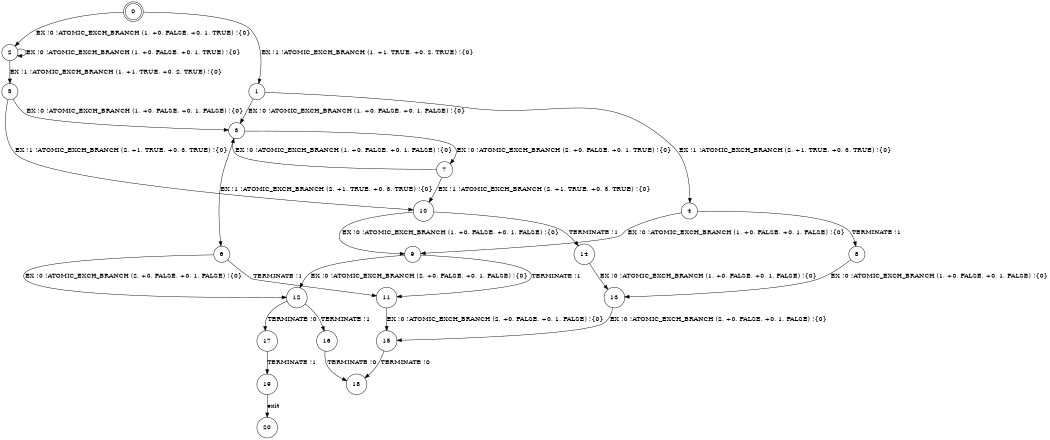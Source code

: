 digraph BCG {
size = "7, 10.5";
center = TRUE;
node [shape = circle];
0 [peripheries = 2];
0 -> 1 [label = "EX !1 !ATOMIC_EXCH_BRANCH (1, +1, TRUE, +0, 2, TRUE) !{0}"];
0 -> 2 [label = "EX !0 !ATOMIC_EXCH_BRANCH (1, +0, FALSE, +0, 1, TRUE) !{0}"];
1 -> 3 [label = "EX !0 !ATOMIC_EXCH_BRANCH (1, +0, FALSE, +0, 1, FALSE) !{0}"];
1 -> 4 [label = "EX !1 !ATOMIC_EXCH_BRANCH (2, +1, TRUE, +0, 3, TRUE) !{0}"];
2 -> 5 [label = "EX !1 !ATOMIC_EXCH_BRANCH (1, +1, TRUE, +0, 2, TRUE) !{0}"];
2 -> 2 [label = "EX !0 !ATOMIC_EXCH_BRANCH (1, +0, FALSE, +0, 1, TRUE) !{0}"];
3 -> 6 [label = "EX !1 !ATOMIC_EXCH_BRANCH (2, +1, TRUE, +0, 3, TRUE) !{0}"];
3 -> 7 [label = "EX !0 !ATOMIC_EXCH_BRANCH (2, +0, FALSE, +0, 1, TRUE) !{0}"];
4 -> 8 [label = "TERMINATE !1"];
4 -> 9 [label = "EX !0 !ATOMIC_EXCH_BRANCH (1, +0, FALSE, +0, 1, FALSE) !{0}"];
5 -> 10 [label = "EX !1 !ATOMIC_EXCH_BRANCH (2, +1, TRUE, +0, 3, TRUE) !{0}"];
5 -> 3 [label = "EX !0 !ATOMIC_EXCH_BRANCH (1, +0, FALSE, +0, 1, FALSE) !{0}"];
6 -> 11 [label = "TERMINATE !1"];
6 -> 12 [label = "EX !0 !ATOMIC_EXCH_BRANCH (2, +0, FALSE, +0, 1, FALSE) !{0}"];
7 -> 10 [label = "EX !1 !ATOMIC_EXCH_BRANCH (2, +1, TRUE, +0, 3, TRUE) !{0}"];
7 -> 3 [label = "EX !0 !ATOMIC_EXCH_BRANCH (1, +0, FALSE, +0, 1, FALSE) !{0}"];
8 -> 13 [label = "EX !0 !ATOMIC_EXCH_BRANCH (1, +0, FALSE, +0, 1, FALSE) !{0}"];
9 -> 11 [label = "TERMINATE !1"];
9 -> 12 [label = "EX !0 !ATOMIC_EXCH_BRANCH (2, +0, FALSE, +0, 1, FALSE) !{0}"];
10 -> 14 [label = "TERMINATE !1"];
10 -> 9 [label = "EX !0 !ATOMIC_EXCH_BRANCH (1, +0, FALSE, +0, 1, FALSE) !{0}"];
11 -> 15 [label = "EX !0 !ATOMIC_EXCH_BRANCH (2, +0, FALSE, +0, 1, FALSE) !{0}"];
12 -> 16 [label = "TERMINATE !1"];
12 -> 17 [label = "TERMINATE !0"];
13 -> 15 [label = "EX !0 !ATOMIC_EXCH_BRANCH (2, +0, FALSE, +0, 1, FALSE) !{0}"];
14 -> 13 [label = "EX !0 !ATOMIC_EXCH_BRANCH (1, +0, FALSE, +0, 1, FALSE) !{0}"];
15 -> 18 [label = "TERMINATE !0"];
16 -> 18 [label = "TERMINATE !0"];
17 -> 19 [label = "TERMINATE !1"];
19 -> 20 [label = "exit"];
}

